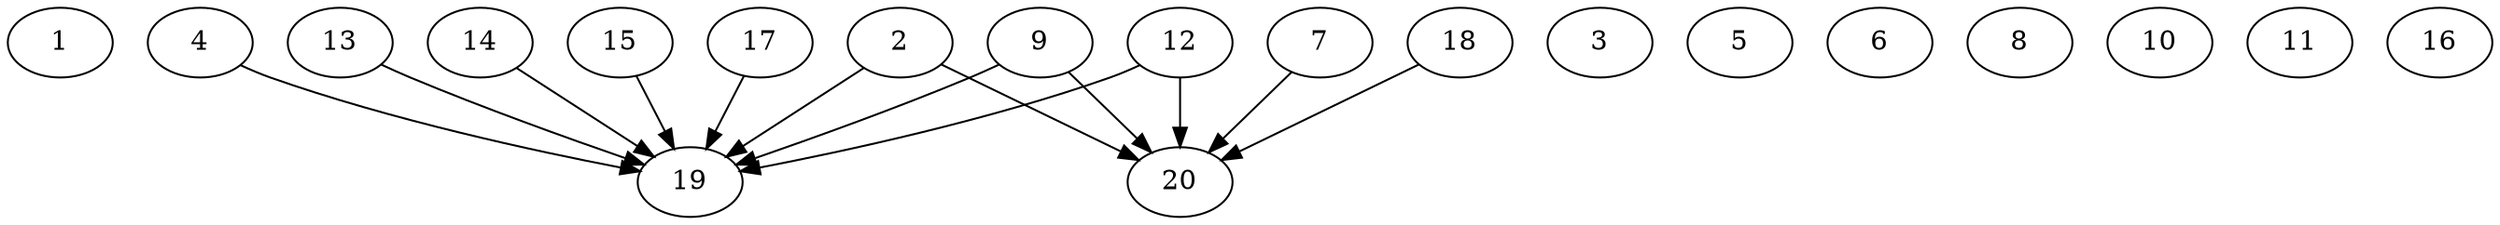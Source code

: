 // DAG automatically generated by daggen at Thu Oct  3 13:58:43 2019
// ./daggen --dot -n 20 --ccr 0.3 --fat 0.9 --regular 0.7 --density 0.5 --mindata 5242880 --maxdata 52428800 
digraph G {
  1 [size="148582400", alpha="0.17", expect_size="44574720"] 
  2 [size="61979307", alpha="0.15", expect_size="18593792"] 
  2 -> 19 [size ="18593792"]
  2 -> 20 [size ="18593792"]
  3 [size="158866773", alpha="0.19", expect_size="47660032"] 
  4 [size="146824533", alpha="0.12", expect_size="44047360"] 
  4 -> 19 [size ="44047360"]
  5 [size="86596267", alpha="0.19", expect_size="25978880"] 
  6 [size="121279147", alpha="0.17", expect_size="36383744"] 
  7 [size="118125227", alpha="0.05", expect_size="35437568"] 
  7 -> 20 [size ="35437568"]
  8 [size="171250347", alpha="0.04", expect_size="51375104"] 
  9 [size="151456427", alpha="0.20", expect_size="45436928"] 
  9 -> 19 [size ="45436928"]
  9 -> 20 [size ="45436928"]
  10 [size="67990187", alpha="0.20", expect_size="20397056"] 
  11 [size="86408533", alpha="0.01", expect_size="25922560"] 
  12 [size="60439893", alpha="0.09", expect_size="18131968"] 
  12 -> 19 [size ="18131968"]
  12 -> 20 [size ="18131968"]
  13 [size="18728960", alpha="0.13", expect_size="5618688"] 
  13 -> 19 [size ="5618688"]
  14 [size="168843947", alpha="0.20", expect_size="50653184"] 
  14 -> 19 [size ="50653184"]
  15 [size="104318293", alpha="0.17", expect_size="31295488"] 
  15 -> 19 [size ="31295488"]
  16 [size="99225600", alpha="0.12", expect_size="29767680"] 
  17 [size="76154880", alpha="0.00", expect_size="22846464"] 
  17 -> 19 [size ="22846464"]
  18 [size="116910080", alpha="0.12", expect_size="35073024"] 
  18 -> 20 [size ="35073024"]
  19 [size="145172480", alpha="0.11", expect_size="43551744"] 
  20 [size="143168853", alpha="0.04", expect_size="42950656"] 
}
